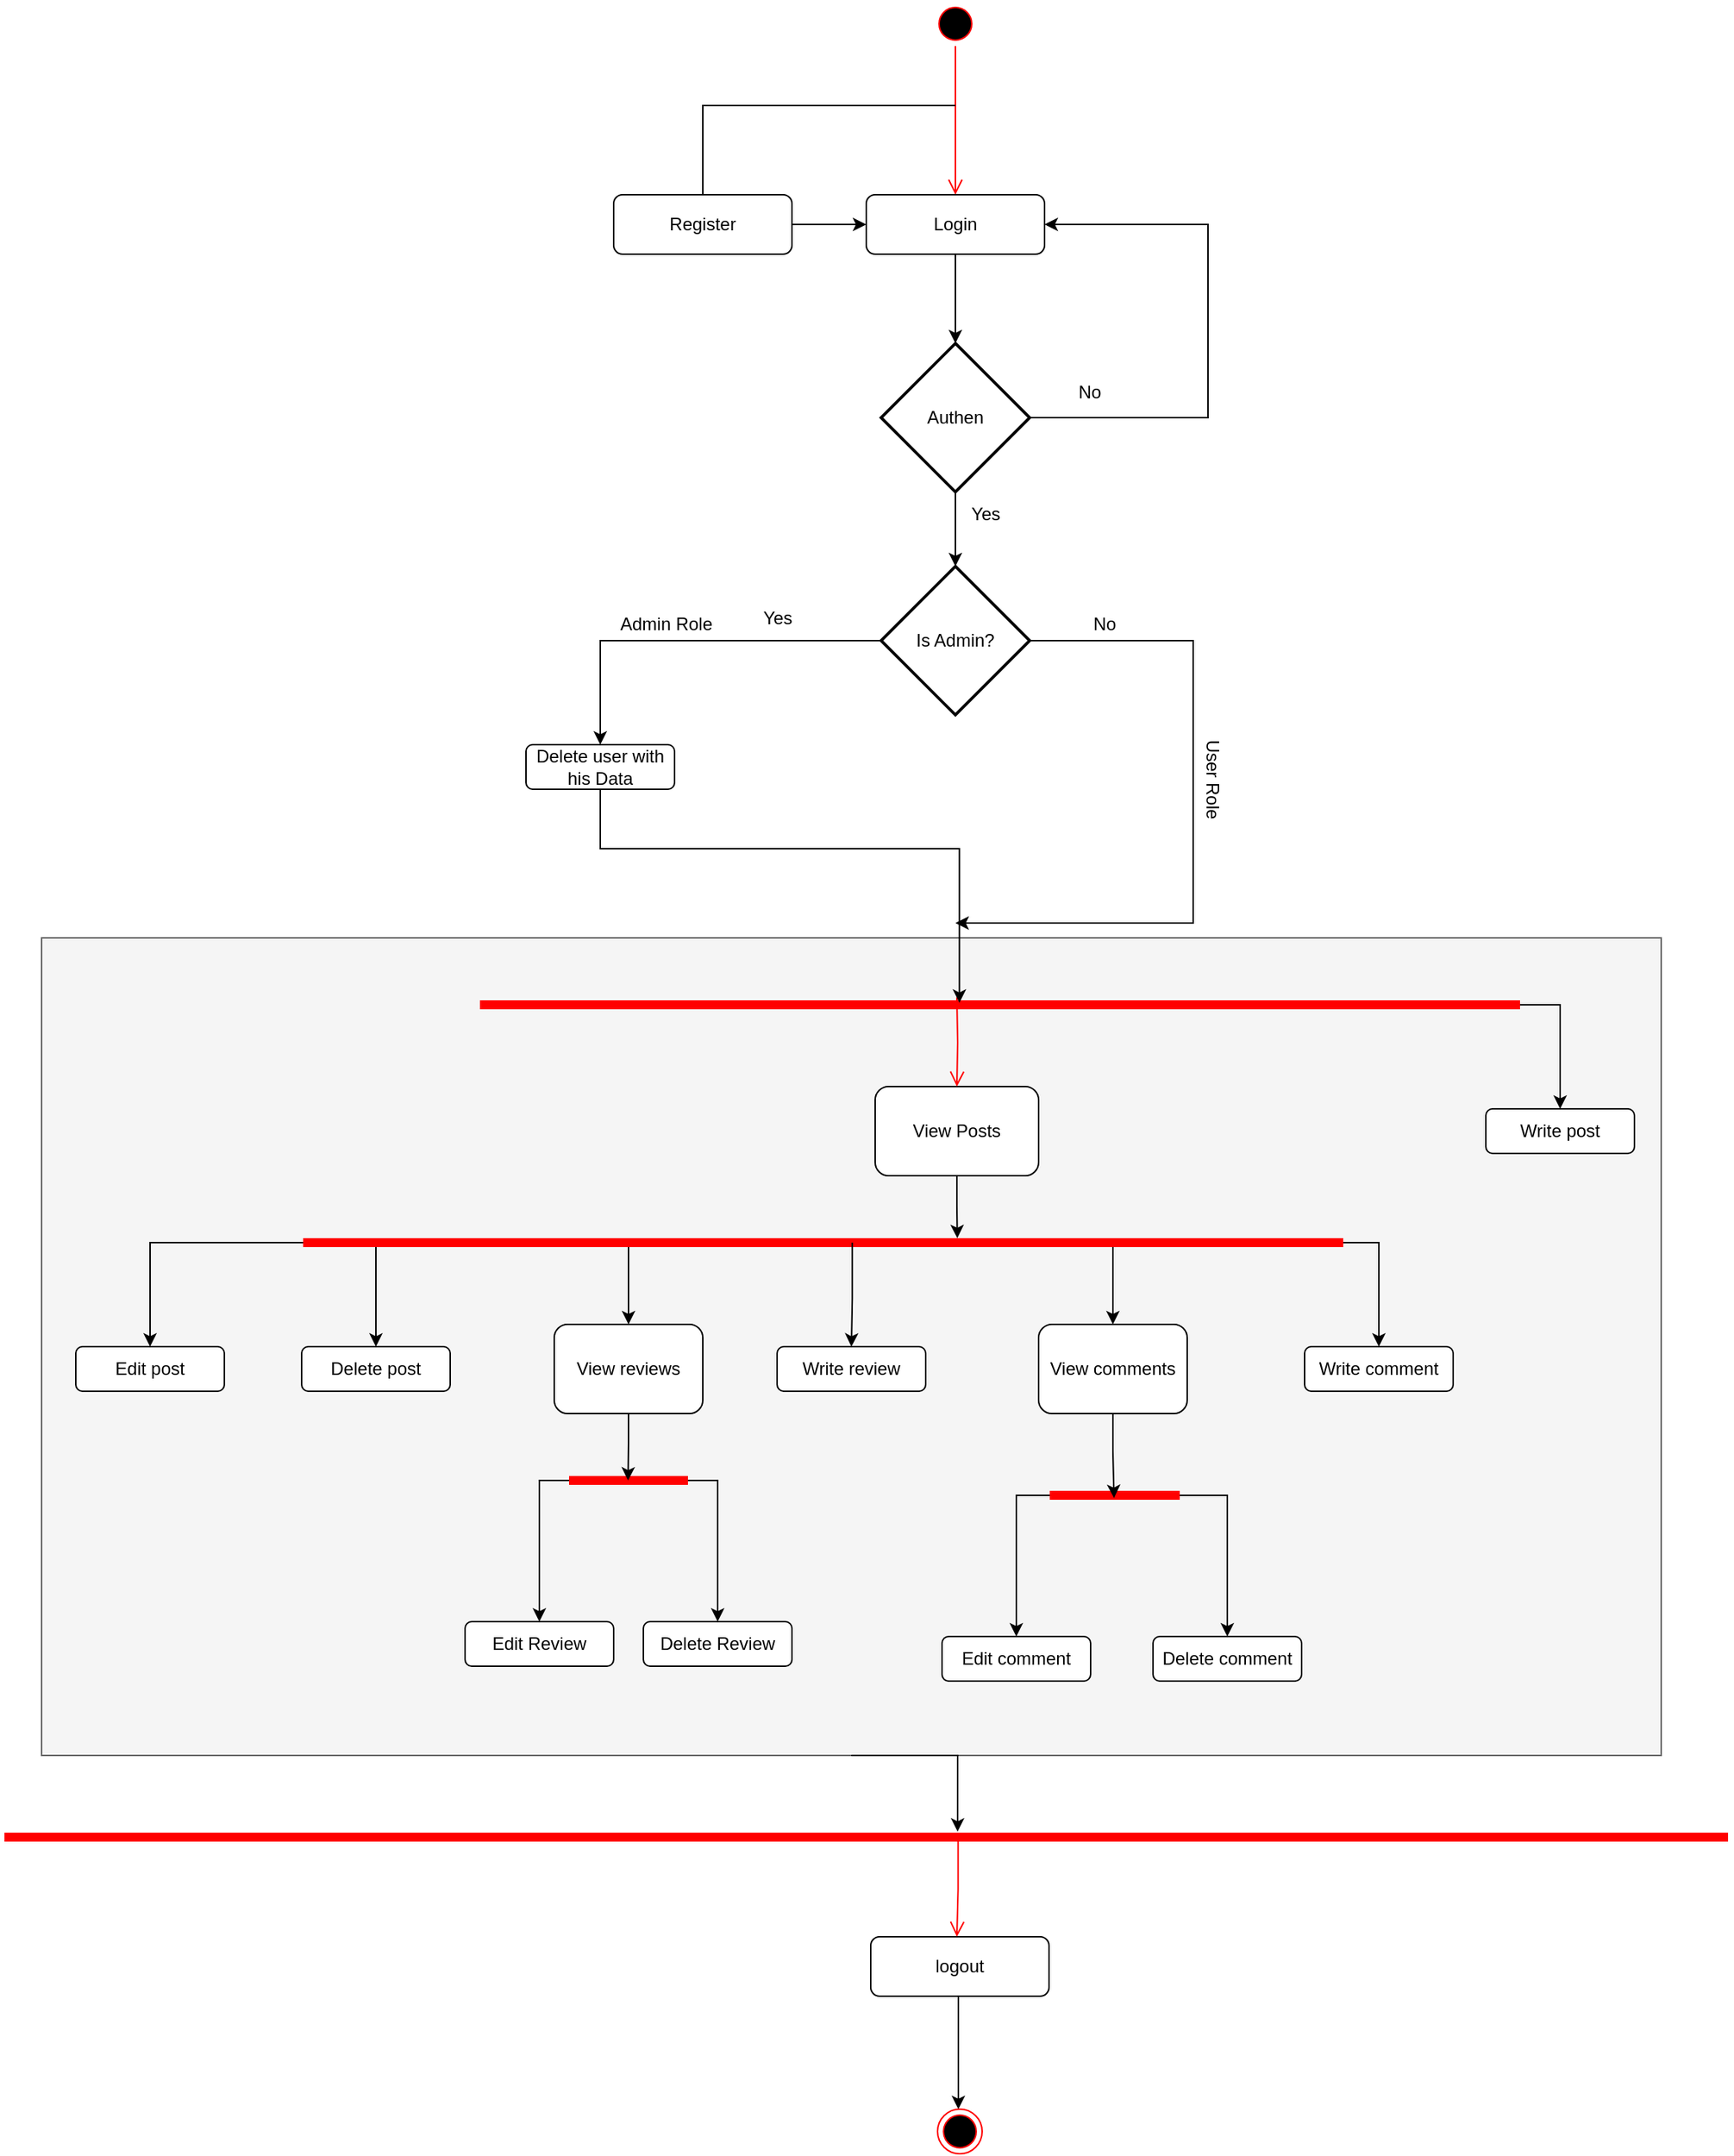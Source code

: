 <mxfile version="22.0.4" type="github">
  <diagram name="Page-1" id="Pcqsmlme5_Lro8zMYVsA">
    <mxGraphModel dx="2317" dy="797" grid="1" gridSize="10" guides="1" tooltips="1" connect="1" arrows="1" fold="1" page="1" pageScale="1" pageWidth="850" pageHeight="1100" math="0" shadow="0">
      <root>
        <mxCell id="0" />
        <mxCell id="1" parent="0" />
        <mxCell id="FqG49EghefAGWDnfyC0o-43" value="" style="rounded=0;whiteSpace=wrap;html=1;fillColor=#f5f5f5;fontColor=#333333;strokeColor=#666666;" vertex="1" parent="1">
          <mxGeometry x="-175" y="1080" width="1090" height="550" as="geometry" />
        </mxCell>
        <mxCell id="-4lkkh-zpTQXG72Wgfdq-1" value="" style="ellipse;html=1;shape=startState;fillColor=#000000;strokeColor=#ff0000;" parent="1" vertex="1">
          <mxGeometry x="425" y="450" width="30" height="30" as="geometry" />
        </mxCell>
        <mxCell id="-4lkkh-zpTQXG72Wgfdq-2" value="" style="edgeStyle=orthogonalEdgeStyle;html=1;verticalAlign=bottom;endArrow=open;endSize=8;strokeColor=#ff0000;rounded=0;entryX=0.5;entryY=0;entryDx=0;entryDy=0;" parent="1" source="-4lkkh-zpTQXG72Wgfdq-1" target="-4lkkh-zpTQXG72Wgfdq-3" edge="1">
          <mxGeometry relative="1" as="geometry">
            <mxPoint x="440" y="560" as="targetPoint" />
          </mxGeometry>
        </mxCell>
        <mxCell id="-4lkkh-zpTQXG72Wgfdq-3" value="Login" style="rounded=1;whiteSpace=wrap;html=1;" parent="1" vertex="1">
          <mxGeometry x="380" y="580" width="120" height="40" as="geometry" />
        </mxCell>
        <mxCell id="-4lkkh-zpTQXG72Wgfdq-9" style="edgeStyle=orthogonalEdgeStyle;rounded=0;orthogonalLoop=1;jettySize=auto;html=1;entryX=0;entryY=0.5;entryDx=0;entryDy=0;" parent="1" source="-4lkkh-zpTQXG72Wgfdq-4" target="-4lkkh-zpTQXG72Wgfdq-3" edge="1">
          <mxGeometry relative="1" as="geometry" />
        </mxCell>
        <mxCell id="-4lkkh-zpTQXG72Wgfdq-4" value="Register" style="rounded=1;whiteSpace=wrap;html=1;" parent="1" vertex="1">
          <mxGeometry x="210" y="580" width="120" height="40" as="geometry" />
        </mxCell>
        <mxCell id="-4lkkh-zpTQXG72Wgfdq-8" style="edgeStyle=orthogonalEdgeStyle;rounded=0;orthogonalLoop=1;jettySize=auto;html=1;exitX=1;exitY=0.5;exitDx=0;exitDy=0;exitPerimeter=0;entryX=1;entryY=0.5;entryDx=0;entryDy=0;" parent="1" source="-4lkkh-zpTQXG72Wgfdq-5" target="-4lkkh-zpTQXG72Wgfdq-3" edge="1">
          <mxGeometry relative="1" as="geometry">
            <mxPoint x="640" y="600" as="targetPoint" />
            <Array as="points">
              <mxPoint x="610" y="730" />
              <mxPoint x="610" y="600" />
            </Array>
          </mxGeometry>
        </mxCell>
        <mxCell id="-4lkkh-zpTQXG72Wgfdq-5" value="Authen" style="strokeWidth=2;html=1;shape=mxgraph.flowchart.decision;whiteSpace=wrap;" parent="1" vertex="1">
          <mxGeometry x="390" y="680" width="100" height="100" as="geometry" />
        </mxCell>
        <mxCell id="-4lkkh-zpTQXG72Wgfdq-6" value="" style="endArrow=none;html=1;rounded=0;exitX=0.5;exitY=0;exitDx=0;exitDy=0;" parent="1" source="-4lkkh-zpTQXG72Wgfdq-4" edge="1">
          <mxGeometry width="50" height="50" relative="1" as="geometry">
            <mxPoint x="400" y="680" as="sourcePoint" />
            <mxPoint x="440" y="520" as="targetPoint" />
            <Array as="points">
              <mxPoint x="270" y="520" />
            </Array>
          </mxGeometry>
        </mxCell>
        <mxCell id="-4lkkh-zpTQXG72Wgfdq-7" style="edgeStyle=orthogonalEdgeStyle;rounded=0;orthogonalLoop=1;jettySize=auto;html=1;entryX=0.5;entryY=0;entryDx=0;entryDy=0;entryPerimeter=0;" parent="1" source="-4lkkh-zpTQXG72Wgfdq-3" target="-4lkkh-zpTQXG72Wgfdq-5" edge="1">
          <mxGeometry relative="1" as="geometry" />
        </mxCell>
        <mxCell id="-4lkkh-zpTQXG72Wgfdq-26" value="View Posts" style="rounded=1;whiteSpace=wrap;html=1;" parent="1" vertex="1">
          <mxGeometry x="386" y="1180" width="110" height="60" as="geometry" />
        </mxCell>
        <mxCell id="-4lkkh-zpTQXG72Wgfdq-27" value="View comments" style="rounded=1;whiteSpace=wrap;html=1;" parent="1" vertex="1">
          <mxGeometry x="496" y="1340" width="100" height="60" as="geometry" />
        </mxCell>
        <mxCell id="-4lkkh-zpTQXG72Wgfdq-31" value="Edit post" style="rounded=1;whiteSpace=wrap;html=1;" parent="1" vertex="1">
          <mxGeometry x="-152" y="1355" width="100" height="30" as="geometry" />
        </mxCell>
        <mxCell id="-4lkkh-zpTQXG72Wgfdq-32" value="Delete post" style="rounded=1;whiteSpace=wrap;html=1;" parent="1" vertex="1">
          <mxGeometry y="1355" width="100" height="30" as="geometry" />
        </mxCell>
        <mxCell id="-4lkkh-zpTQXG72Wgfdq-35" value="Edit comment" style="rounded=1;whiteSpace=wrap;html=1;" parent="1" vertex="1">
          <mxGeometry x="431" y="1550" width="100" height="30" as="geometry" />
        </mxCell>
        <mxCell id="-4lkkh-zpTQXG72Wgfdq-36" value="Delete comment" style="rounded=1;whiteSpace=wrap;html=1;" parent="1" vertex="1">
          <mxGeometry x="573" y="1550" width="100" height="30" as="geometry" />
        </mxCell>
        <mxCell id="FqG49EghefAGWDnfyC0o-29" style="edgeStyle=orthogonalEdgeStyle;rounded=0;orthogonalLoop=1;jettySize=auto;html=1;exitX=1;exitY=0.5;exitDx=0;exitDy=0;exitPerimeter=0;entryX=0.5;entryY=0;entryDx=0;entryDy=0;" edge="1" parent="1" source="-4lkkh-zpTQXG72Wgfdq-53" target="FqG49EghefAGWDnfyC0o-28">
          <mxGeometry relative="1" as="geometry" />
        </mxCell>
        <mxCell id="-4lkkh-zpTQXG72Wgfdq-53" value="" style="shape=line;html=1;strokeWidth=6;strokeColor=#ff0000;" parent="1" vertex="1">
          <mxGeometry x="120" y="1120" width="700" height="10" as="geometry" />
        </mxCell>
        <mxCell id="-4lkkh-zpTQXG72Wgfdq-54" value="" style="edgeStyle=orthogonalEdgeStyle;html=1;verticalAlign=bottom;endArrow=open;endSize=8;strokeColor=#ff0000;rounded=0;entryX=0.5;entryY=0;entryDx=0;entryDy=0;" parent="1" target="-4lkkh-zpTQXG72Wgfdq-26" edge="1">
          <mxGeometry relative="1" as="geometry">
            <mxPoint x="441" y="1180" as="targetPoint" />
            <Array as="points" />
            <mxPoint x="441" y="1120" as="sourcePoint" />
          </mxGeometry>
        </mxCell>
        <mxCell id="-4lkkh-zpTQXG72Wgfdq-86" value="Write comment" style="rounded=1;whiteSpace=wrap;html=1;" parent="1" vertex="1">
          <mxGeometry x="675" y="1355" width="100" height="30" as="geometry" />
        </mxCell>
        <mxCell id="-4lkkh-zpTQXG72Wgfdq-87" value="Edit Review" style="rounded=1;whiteSpace=wrap;html=1;" parent="1" vertex="1">
          <mxGeometry x="110" y="1540" width="100" height="30" as="geometry" />
        </mxCell>
        <mxCell id="-4lkkh-zpTQXG72Wgfdq-88" value="Delete Review" style="rounded=1;whiteSpace=wrap;html=1;" parent="1" vertex="1">
          <mxGeometry x="230" y="1540" width="100" height="30" as="geometry" />
        </mxCell>
        <mxCell id="-4lkkh-zpTQXG72Wgfdq-92" value="Write review" style="rounded=1;whiteSpace=wrap;html=1;" parent="1" vertex="1">
          <mxGeometry x="320" y="1355" width="100" height="30" as="geometry" />
        </mxCell>
        <mxCell id="-4lkkh-zpTQXG72Wgfdq-102" style="edgeStyle=orthogonalEdgeStyle;rounded=0;orthogonalLoop=1;jettySize=auto;html=1;exitX=0.25;exitY=0.5;exitDx=0;exitDy=0;exitPerimeter=0;entryX=0.5;entryY=0;entryDx=0;entryDy=0;" parent="1" source="-4lkkh-zpTQXG72Wgfdq-97" target="-4lkkh-zpTQXG72Wgfdq-32" edge="1">
          <mxGeometry relative="1" as="geometry">
            <Array as="points">
              <mxPoint x="50" y="1285" />
            </Array>
          </mxGeometry>
        </mxCell>
        <mxCell id="-4lkkh-zpTQXG72Wgfdq-103" style="edgeStyle=orthogonalEdgeStyle;rounded=0;orthogonalLoop=1;jettySize=auto;html=1;exitX=0;exitY=0.5;exitDx=0;exitDy=0;exitPerimeter=0;entryX=0.5;entryY=0;entryDx=0;entryDy=0;" parent="1" source="-4lkkh-zpTQXG72Wgfdq-97" target="-4lkkh-zpTQXG72Wgfdq-31" edge="1">
          <mxGeometry relative="1" as="geometry" />
        </mxCell>
        <mxCell id="-4lkkh-zpTQXG72Wgfdq-104" style="edgeStyle=orthogonalEdgeStyle;rounded=0;orthogonalLoop=1;jettySize=auto;html=1;exitX=1;exitY=0.5;exitDx=0;exitDy=0;exitPerimeter=0;entryX=0.5;entryY=0;entryDx=0;entryDy=0;" parent="1" source="-4lkkh-zpTQXG72Wgfdq-97" target="-4lkkh-zpTQXG72Wgfdq-86" edge="1">
          <mxGeometry relative="1" as="geometry" />
        </mxCell>
        <mxCell id="FqG49EghefAGWDnfyC0o-49" style="edgeStyle=orthogonalEdgeStyle;rounded=0;orthogonalLoop=1;jettySize=auto;html=1;exitX=0.25;exitY=0.5;exitDx=0;exitDy=0;exitPerimeter=0;entryX=0.5;entryY=0;entryDx=0;entryDy=0;" edge="1" parent="1" source="-4lkkh-zpTQXG72Wgfdq-97" target="FqG49EghefAGWDnfyC0o-45">
          <mxGeometry relative="1" as="geometry">
            <Array as="points">
              <mxPoint x="220" y="1285" />
            </Array>
          </mxGeometry>
        </mxCell>
        <mxCell id="FqG49EghefAGWDnfyC0o-50" style="edgeStyle=orthogonalEdgeStyle;rounded=0;orthogonalLoop=1;jettySize=auto;html=1;exitX=0.75;exitY=0.5;exitDx=0;exitDy=0;exitPerimeter=0;entryX=0.5;entryY=0;entryDx=0;entryDy=0;" edge="1" parent="1" source="-4lkkh-zpTQXG72Wgfdq-97" target="-4lkkh-zpTQXG72Wgfdq-27">
          <mxGeometry relative="1" as="geometry">
            <Array as="points">
              <mxPoint x="546" y="1285" />
            </Array>
          </mxGeometry>
        </mxCell>
        <mxCell id="-4lkkh-zpTQXG72Wgfdq-97" value="" style="shape=line;html=1;strokeWidth=6;strokeColor=#ff0000;" parent="1" vertex="1">
          <mxGeometry x="1" y="1280" width="700" height="10" as="geometry" />
        </mxCell>
        <mxCell id="-4lkkh-zpTQXG72Wgfdq-106" style="edgeStyle=orthogonalEdgeStyle;rounded=0;orthogonalLoop=1;jettySize=auto;html=1;exitX=0;exitY=0.5;exitDx=0;exitDy=0;exitPerimeter=0;entryX=0.5;entryY=0;entryDx=0;entryDy=0;" parent="1" source="-4lkkh-zpTQXG72Wgfdq-100" target="-4lkkh-zpTQXG72Wgfdq-35" edge="1">
          <mxGeometry relative="1" as="geometry" />
        </mxCell>
        <mxCell id="FqG49EghefAGWDnfyC0o-48" style="edgeStyle=orthogonalEdgeStyle;rounded=0;orthogonalLoop=1;jettySize=auto;html=1;exitX=1;exitY=0.5;exitDx=0;exitDy=0;exitPerimeter=0;entryX=0.5;entryY=0;entryDx=0;entryDy=0;" edge="1" parent="1" source="-4lkkh-zpTQXG72Wgfdq-100" target="-4lkkh-zpTQXG72Wgfdq-36">
          <mxGeometry relative="1" as="geometry" />
        </mxCell>
        <mxCell id="-4lkkh-zpTQXG72Wgfdq-100" value="" style="shape=line;html=1;strokeWidth=6;strokeColor=#ff0000;" parent="1" vertex="1">
          <mxGeometry x="503.5" y="1450" width="87.5" height="10" as="geometry" />
        </mxCell>
        <mxCell id="-4lkkh-zpTQXG72Wgfdq-110" style="edgeStyle=orthogonalEdgeStyle;rounded=0;orthogonalLoop=1;jettySize=auto;html=1;exitX=1;exitY=0.5;exitDx=0;exitDy=0;exitPerimeter=0;" parent="1" source="-4lkkh-zpTQXG72Wgfdq-108" target="-4lkkh-zpTQXG72Wgfdq-88" edge="1">
          <mxGeometry relative="1" as="geometry" />
        </mxCell>
        <mxCell id="-4lkkh-zpTQXG72Wgfdq-111" style="edgeStyle=orthogonalEdgeStyle;rounded=0;orthogonalLoop=1;jettySize=auto;html=1;exitX=0;exitY=0.5;exitDx=0;exitDy=0;exitPerimeter=0;entryX=0.5;entryY=0;entryDx=0;entryDy=0;" parent="1" source="-4lkkh-zpTQXG72Wgfdq-108" target="-4lkkh-zpTQXG72Wgfdq-87" edge="1">
          <mxGeometry relative="1" as="geometry" />
        </mxCell>
        <mxCell id="-4lkkh-zpTQXG72Wgfdq-108" value="" style="shape=line;html=1;strokeWidth=6;strokeColor=#ff0000;" parent="1" vertex="1">
          <mxGeometry x="180" y="1440" width="80" height="10" as="geometry" />
        </mxCell>
        <mxCell id="-4lkkh-zpTQXG72Wgfdq-140" style="edgeStyle=orthogonalEdgeStyle;rounded=0;orthogonalLoop=1;jettySize=auto;html=1;exitX=0.5;exitY=1;exitDx=0;exitDy=0;entryX=0.5;entryY=0;entryDx=0;entryDy=0;" parent="1" edge="1">
          <mxGeometry relative="1" as="geometry">
            <mxPoint x="442" y="1792" as="sourcePoint" />
            <mxPoint x="442" y="1868" as="targetPoint" />
          </mxGeometry>
        </mxCell>
        <mxCell id="-4lkkh-zpTQXG72Wgfdq-137" value="logout" style="rounded=1;whiteSpace=wrap;html=1;" parent="1" vertex="1">
          <mxGeometry x="383" y="1752" width="120" height="40" as="geometry" />
        </mxCell>
        <mxCell id="-4lkkh-zpTQXG72Wgfdq-139" value="" style="ellipse;html=1;shape=endState;fillColor=#000000;strokeColor=#ff0000;" parent="1" vertex="1">
          <mxGeometry x="428" y="1868" width="30" height="30" as="geometry" />
        </mxCell>
        <mxCell id="FqG49EghefAGWDnfyC0o-59" style="edgeStyle=orthogonalEdgeStyle;rounded=0;orthogonalLoop=1;jettySize=auto;html=1;exitX=0;exitY=0.5;exitDx=0;exitDy=0;exitPerimeter=0;entryX=0.5;entryY=0;entryDx=0;entryDy=0;" edge="1" parent="1" source="FqG49EghefAGWDnfyC0o-3" target="FqG49EghefAGWDnfyC0o-4">
          <mxGeometry relative="1" as="geometry" />
        </mxCell>
        <mxCell id="FqG49EghefAGWDnfyC0o-3" value="Is Admin?" style="strokeWidth=2;html=1;shape=mxgraph.flowchart.decision;whiteSpace=wrap;" vertex="1" parent="1">
          <mxGeometry x="390" y="830" width="100" height="100" as="geometry" />
        </mxCell>
        <mxCell id="FqG49EghefAGWDnfyC0o-4" value="Delete user with his Data" style="rounded=1;whiteSpace=wrap;html=1;" vertex="1" parent="1">
          <mxGeometry x="151" y="950" width="100" height="30" as="geometry" />
        </mxCell>
        <mxCell id="FqG49EghefAGWDnfyC0o-14" value="" style="endArrow=classic;html=1;rounded=0;exitX=1;exitY=0.5;exitDx=0;exitDy=0;exitPerimeter=0;" edge="1" parent="1" source="FqG49EghefAGWDnfyC0o-3">
          <mxGeometry width="50" height="50" relative="1" as="geometry">
            <mxPoint x="520" y="1100" as="sourcePoint" />
            <mxPoint x="440" y="1070" as="targetPoint" />
            <Array as="points">
              <mxPoint x="600" y="880" />
              <mxPoint x="600" y="1070" />
            </Array>
          </mxGeometry>
        </mxCell>
        <mxCell id="FqG49EghefAGWDnfyC0o-15" style="edgeStyle=orthogonalEdgeStyle;rounded=0;orthogonalLoop=1;jettySize=auto;html=1;exitX=0.5;exitY=1;exitDx=0;exitDy=0;exitPerimeter=0;entryX=0.5;entryY=0;entryDx=0;entryDy=0;entryPerimeter=0;" edge="1" parent="1" source="-4lkkh-zpTQXG72Wgfdq-5" target="FqG49EghefAGWDnfyC0o-3">
          <mxGeometry relative="1" as="geometry" />
        </mxCell>
        <mxCell id="FqG49EghefAGWDnfyC0o-16" value="Yes" style="text;html=1;align=center;verticalAlign=middle;resizable=0;points=[];autosize=1;strokeColor=none;fillColor=none;" vertex="1" parent="1">
          <mxGeometry x="300" y="850" width="40" height="30" as="geometry" />
        </mxCell>
        <mxCell id="FqG49EghefAGWDnfyC0o-17" value="No" style="text;html=1;align=center;verticalAlign=middle;resizable=0;points=[];autosize=1;strokeColor=none;fillColor=none;" vertex="1" parent="1">
          <mxGeometry x="520" y="854" width="40" height="30" as="geometry" />
        </mxCell>
        <mxCell id="FqG49EghefAGWDnfyC0o-18" value="No" style="text;html=1;align=center;verticalAlign=middle;resizable=0;points=[];autosize=1;strokeColor=none;fillColor=none;" vertex="1" parent="1">
          <mxGeometry x="510" y="698" width="40" height="30" as="geometry" />
        </mxCell>
        <mxCell id="FqG49EghefAGWDnfyC0o-19" value="Yes" style="text;html=1;align=center;verticalAlign=middle;resizable=0;points=[];autosize=1;strokeColor=none;fillColor=none;" vertex="1" parent="1">
          <mxGeometry x="440" y="780" width="40" height="30" as="geometry" />
        </mxCell>
        <mxCell id="FqG49EghefAGWDnfyC0o-20" value="" style="shape=line;html=1;strokeWidth=6;strokeColor=#ff0000;" vertex="1" parent="1">
          <mxGeometry x="-200" y="1680" width="1160" height="10" as="geometry" />
        </mxCell>
        <mxCell id="FqG49EghefAGWDnfyC0o-21" value="" style="edgeStyle=orthogonalEdgeStyle;html=1;verticalAlign=bottom;endArrow=open;endSize=8;strokeColor=#ff0000;rounded=0;entryX=0.5;entryY=0;entryDx=0;entryDy=0;exitX=0.555;exitY=0.6;exitDx=0;exitDy=0;exitPerimeter=0;" edge="1" parent="1">
          <mxGeometry relative="1" as="geometry">
            <mxPoint x="441" y="1752" as="targetPoint" />
            <mxPoint x="441.8" y="1686" as="sourcePoint" />
            <Array as="points">
              <mxPoint x="442" y="1720" />
            </Array>
          </mxGeometry>
        </mxCell>
        <mxCell id="FqG49EghefAGWDnfyC0o-28" value="Write post" style="rounded=1;whiteSpace=wrap;html=1;" vertex="1" parent="1">
          <mxGeometry x="797" y="1195" width="100" height="30" as="geometry" />
        </mxCell>
        <mxCell id="FqG49EghefAGWDnfyC0o-42" style="edgeStyle=orthogonalEdgeStyle;rounded=0;orthogonalLoop=1;jettySize=auto;html=1;exitX=0.5;exitY=1;exitDx=0;exitDy=0;entryX=0.629;entryY=0.2;entryDx=0;entryDy=0;entryPerimeter=0;" edge="1" parent="1" source="-4lkkh-zpTQXG72Wgfdq-26" target="-4lkkh-zpTQXG72Wgfdq-97">
          <mxGeometry relative="1" as="geometry" />
        </mxCell>
        <mxCell id="FqG49EghefAGWDnfyC0o-45" value="View reviews" style="rounded=1;whiteSpace=wrap;html=1;" vertex="1" parent="1">
          <mxGeometry x="170" y="1340" width="100" height="60" as="geometry" />
        </mxCell>
        <mxCell id="FqG49EghefAGWDnfyC0o-51" style="edgeStyle=orthogonalEdgeStyle;rounded=0;orthogonalLoop=1;jettySize=auto;html=1;exitX=0.528;exitY=0.506;exitDx=0;exitDy=0;entryX=0.5;entryY=0;entryDx=0;entryDy=0;exitPerimeter=0;" edge="1" parent="1" source="-4lkkh-zpTQXG72Wgfdq-97" target="-4lkkh-zpTQXG72Wgfdq-92">
          <mxGeometry relative="1" as="geometry" />
        </mxCell>
        <mxCell id="FqG49EghefAGWDnfyC0o-52" style="edgeStyle=orthogonalEdgeStyle;rounded=0;orthogonalLoop=1;jettySize=auto;html=1;exitX=0.5;exitY=1;exitDx=0;exitDy=0;entryX=0.496;entryY=0.506;entryDx=0;entryDy=0;entryPerimeter=0;" edge="1" parent="1" source="FqG49EghefAGWDnfyC0o-45" target="-4lkkh-zpTQXG72Wgfdq-108">
          <mxGeometry relative="1" as="geometry" />
        </mxCell>
        <mxCell id="FqG49EghefAGWDnfyC0o-54" style="edgeStyle=orthogonalEdgeStyle;rounded=0;orthogonalLoop=1;jettySize=auto;html=1;exitX=0.5;exitY=1;exitDx=0;exitDy=0;entryX=0.494;entryY=0.682;entryDx=0;entryDy=0;entryPerimeter=0;" edge="1" parent="1" source="-4lkkh-zpTQXG72Wgfdq-27" target="-4lkkh-zpTQXG72Wgfdq-100">
          <mxGeometry relative="1" as="geometry" />
        </mxCell>
        <mxCell id="FqG49EghefAGWDnfyC0o-57" style="edgeStyle=orthogonalEdgeStyle;rounded=0;orthogonalLoop=1;jettySize=auto;html=1;exitX=0.5;exitY=1;exitDx=0;exitDy=0;entryX=0.553;entryY=0.129;entryDx=0;entryDy=0;entryPerimeter=0;" edge="1" parent="1" source="FqG49EghefAGWDnfyC0o-43" target="FqG49EghefAGWDnfyC0o-20">
          <mxGeometry relative="1" as="geometry">
            <Array as="points">
              <mxPoint x="441" y="1630" />
            </Array>
          </mxGeometry>
        </mxCell>
        <mxCell id="FqG49EghefAGWDnfyC0o-58" value="User Role" style="text;html=1;align=center;verticalAlign=middle;resizable=0;points=[];autosize=1;strokeColor=none;fillColor=none;rotation=90;" vertex="1" parent="1">
          <mxGeometry x="573" y="958" width="80" height="30" as="geometry" />
        </mxCell>
        <mxCell id="FqG49EghefAGWDnfyC0o-62" value="Admin Role" style="text;html=1;align=center;verticalAlign=middle;resizable=0;points=[];autosize=1;strokeColor=none;fillColor=none;" vertex="1" parent="1">
          <mxGeometry x="200" y="854" width="90" height="30" as="geometry" />
        </mxCell>
        <mxCell id="FqG49EghefAGWDnfyC0o-64" style="edgeStyle=orthogonalEdgeStyle;rounded=0;orthogonalLoop=1;jettySize=auto;html=1;exitX=0.5;exitY=1;exitDx=0;exitDy=0;entryX=0.461;entryY=0.367;entryDx=0;entryDy=0;entryPerimeter=0;" edge="1" parent="1" source="FqG49EghefAGWDnfyC0o-4" target="-4lkkh-zpTQXG72Wgfdq-53">
          <mxGeometry relative="1" as="geometry">
            <Array as="points">
              <mxPoint x="201" y="1020" />
              <mxPoint x="443" y="1020" />
            </Array>
          </mxGeometry>
        </mxCell>
      </root>
    </mxGraphModel>
  </diagram>
</mxfile>
